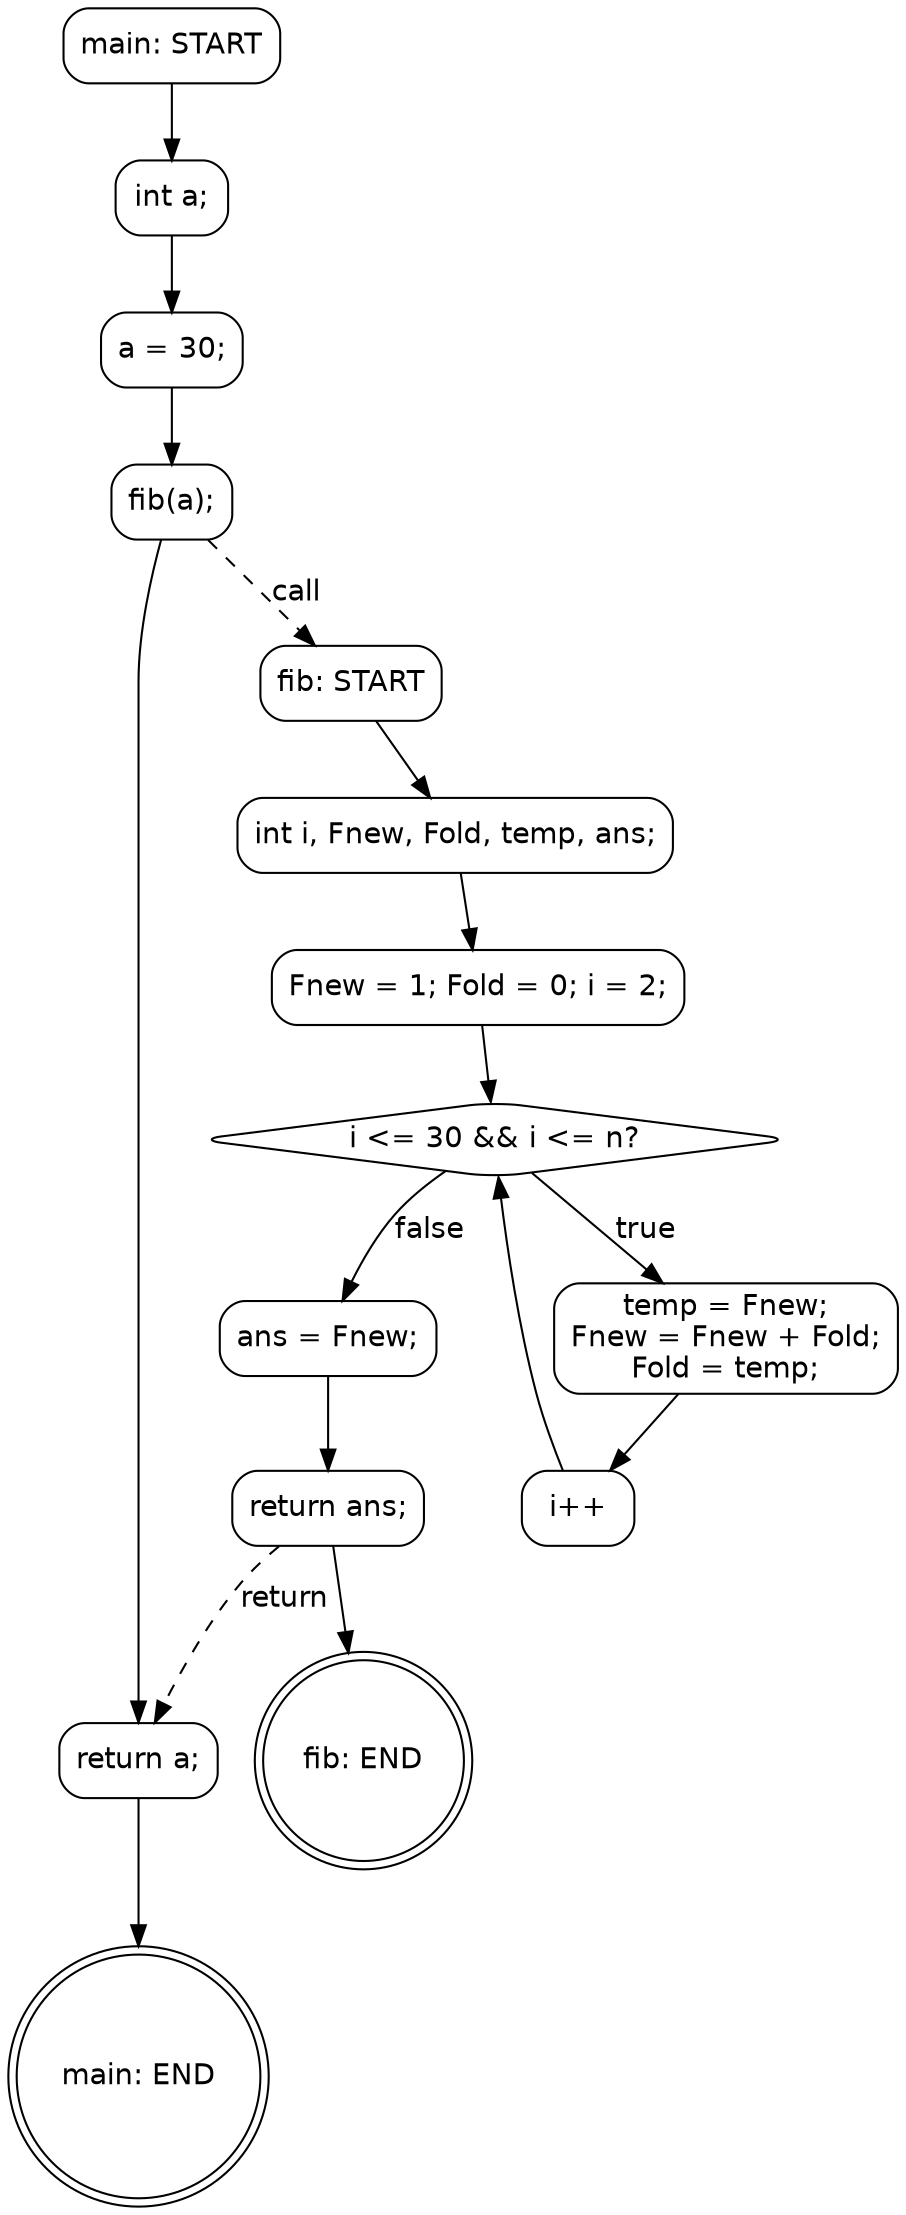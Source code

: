 digraph CFG {
    node [shape=box, style=rounded, fontname="Helvetica"];
    edge [fontname="Helvetica"];

    // Nos para a funcao main
    main_start [label="main: START"];
    main_decl [label="int a;"];
    main_assign [label="a = 30;"];
    main_call [label="fib(a);"];
    main_return [label="return a;"];
    main_end [label="main: END", shape=doublecircle];

    // Nos para a funcao fib
    fib_start [label="fib: START"];
    fib_decl [label="int i, Fnew, Fold, temp, ans;"];
    fib_init [label="Fnew = 1; Fold = 0; i = 2;"];
    fib_cond [label="i <= 30 && i <= n?", shape=diamond];
    fib_loop [label="temp = Fnew;\nFnew = Fnew + Fold;\nFold = temp;"];
    fib_inc [label="i++"];
    fib_after_loop [label="ans = Fnew;"];
    fib_return [label="return ans;"];
    fib_end [label="fib: END", shape=doublecircle];

    // Fluxo em main
    main_start -> main_decl -> main_assign -> main_call -> main_return -> main_end;

    // Fluxo em fib
    fib_start -> fib_decl -> fib_init -> fib_cond;
    fib_cond -> fib_loop [label="true"];
    fib_cond -> fib_after_loop [label="false"];
    fib_loop -> fib_inc -> fib_cond;
    fib_after_loop -> fib_return -> fib_end;

    // Chamada de funcao entre main e fib
    main_call -> fib_start [label="call", style=dashed];
    fib_return -> main_return [label="return", style=dashed];
}